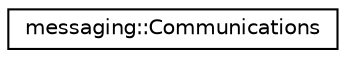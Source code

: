 digraph "Graphical Class Hierarchy"
{
 // LATEX_PDF_SIZE
  edge [fontname="Helvetica",fontsize="10",labelfontname="Helvetica",labelfontsize="10"];
  node [fontname="Helvetica",fontsize="10",shape=record];
  rankdir="LR";
  Node0 [label="messaging::Communications",height=0.2,width=0.4,color="black", fillcolor="white", style="filled",URL="$classmessaging_1_1_communications.html",tooltip=" "];
}

